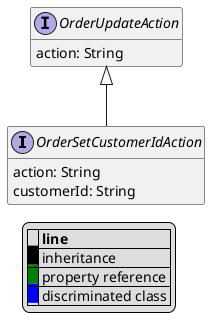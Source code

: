 @startuml

hide empty fields
hide empty methods
legend
|= |= line |
|<back:black>   </back>| inheritance |
|<back:green>   </back>| property reference |
|<back:blue>   </back>| discriminated class |
endlegend
interface OrderSetCustomerIdAction [[OrderSetCustomerIdAction.svg]] extends OrderUpdateAction {
    action: String
    customerId: String
}
interface OrderUpdateAction [[OrderUpdateAction.svg]]  {
    action: String
}





@enduml
